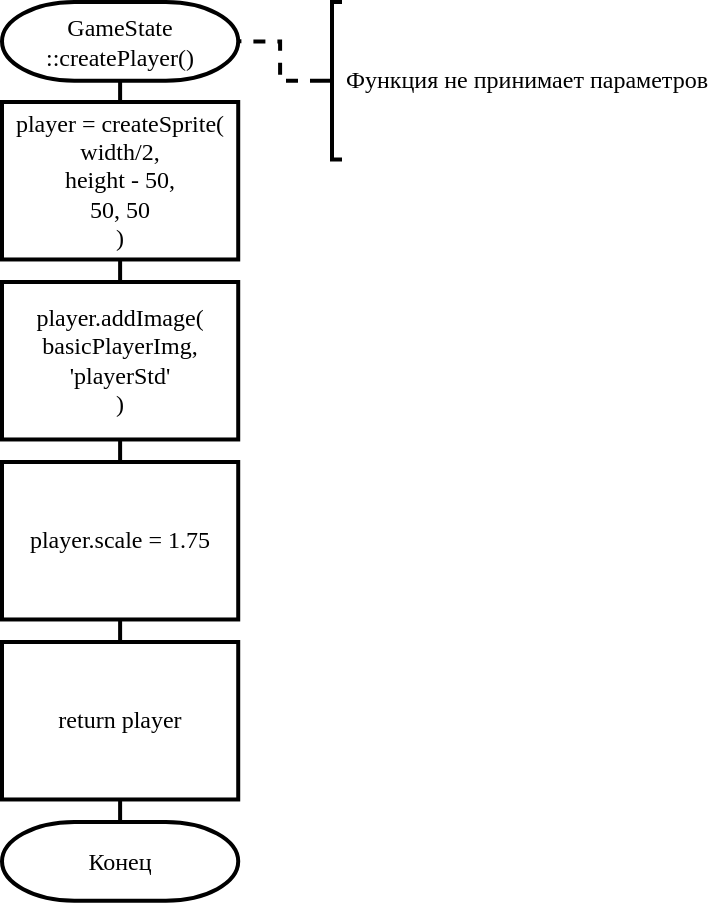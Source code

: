 <mxfile version="14.5.1" type="device"><diagram id="PXbDXv6PO6IcyHZO46gw" name="Page-1"><mxGraphModel dx="285" dy="518" grid="1" gridSize="10" guides="1" tooltips="1" connect="1" arrows="1" fold="1" page="1" pageScale="1" pageWidth="827" pageHeight="1169" math="0" shadow="0"><root><mxCell id="0"/><mxCell id="1" parent="0"/><mxCell id="MT6eyttQ9IvS-aLGHlIm-11" style="edgeStyle=orthogonalEdgeStyle;rounded=0;orthogonalLoop=1;jettySize=auto;html=1;exitX=0.5;exitY=1;exitDx=0;exitDy=0;exitPerimeter=0;entryX=0.5;entryY=0;entryDx=0;entryDy=0;endArrow=none;endFill=0;strokeWidth=2;" edge="1" parent="1" source="MT6eyttQ9IvS-aLGHlIm-1" target="MT6eyttQ9IvS-aLGHlIm-2"><mxGeometry relative="1" as="geometry"/></mxCell><mxCell id="MT6eyttQ9IvS-aLGHlIm-1" value="GameState&lt;br&gt;::createPlayer()" style="strokeWidth=2;html=1;shape=mxgraph.flowchart.terminator;whiteSpace=wrap;fontFamily=Times New Roman;" vertex="1" parent="1"><mxGeometry x="40" y="40" width="118.11" height="39.37" as="geometry"/></mxCell><mxCell id="MT6eyttQ9IvS-aLGHlIm-10" style="edgeStyle=orthogonalEdgeStyle;rounded=0;orthogonalLoop=1;jettySize=auto;html=1;exitX=0.5;exitY=1;exitDx=0;exitDy=0;entryX=0.5;entryY=0;entryDx=0;entryDy=0;endArrow=none;endFill=0;strokeWidth=2;" edge="1" parent="1" source="MT6eyttQ9IvS-aLGHlIm-2" target="MT6eyttQ9IvS-aLGHlIm-3"><mxGeometry relative="1" as="geometry"/></mxCell><mxCell id="MT6eyttQ9IvS-aLGHlIm-2" value="player = createSprite(&lt;br&gt;width/2,&lt;br&gt;height - 50,&lt;br&gt;50, 50&lt;br&gt;)" style="rounded=0;whiteSpace=wrap;html=1;absoluteArcSize=1;arcSize=14;strokeWidth=2;fontFamily=Times New Roman;" vertex="1" parent="1"><mxGeometry x="40" y="90" width="118.11" height="78.74" as="geometry"/></mxCell><mxCell id="MT6eyttQ9IvS-aLGHlIm-9" style="edgeStyle=orthogonalEdgeStyle;rounded=0;orthogonalLoop=1;jettySize=auto;html=1;exitX=0.5;exitY=1;exitDx=0;exitDy=0;entryX=0.5;entryY=0;entryDx=0;entryDy=0;endArrow=none;endFill=0;strokeWidth=2;" edge="1" parent="1" source="MT6eyttQ9IvS-aLGHlIm-3" target="MT6eyttQ9IvS-aLGHlIm-4"><mxGeometry relative="1" as="geometry"/></mxCell><mxCell id="MT6eyttQ9IvS-aLGHlIm-3" value="player.addImage(&lt;br&gt;basicPlayerImg,&lt;br&gt;'playerStd'&lt;br&gt;)" style="rounded=0;whiteSpace=wrap;html=1;absoluteArcSize=1;arcSize=14;strokeWidth=2;fontFamily=Times New Roman;" vertex="1" parent="1"><mxGeometry x="40" y="180" width="118.11" height="78.74" as="geometry"/></mxCell><mxCell id="MT6eyttQ9IvS-aLGHlIm-8" style="edgeStyle=orthogonalEdgeStyle;rounded=0;orthogonalLoop=1;jettySize=auto;html=1;exitX=0.5;exitY=1;exitDx=0;exitDy=0;entryX=0.5;entryY=0;entryDx=0;entryDy=0;endArrow=none;endFill=0;strokeWidth=2;" edge="1" parent="1" source="MT6eyttQ9IvS-aLGHlIm-4" target="MT6eyttQ9IvS-aLGHlIm-5"><mxGeometry relative="1" as="geometry"/></mxCell><mxCell id="MT6eyttQ9IvS-aLGHlIm-4" value="player.scale = 1.75" style="rounded=0;whiteSpace=wrap;html=1;absoluteArcSize=1;arcSize=14;strokeWidth=2;fontFamily=Times New Roman;" vertex="1" parent="1"><mxGeometry x="40" y="270" width="118.11" height="78.74" as="geometry"/></mxCell><mxCell id="MT6eyttQ9IvS-aLGHlIm-7" style="edgeStyle=orthogonalEdgeStyle;rounded=0;orthogonalLoop=1;jettySize=auto;html=1;exitX=0.5;exitY=1;exitDx=0;exitDy=0;entryX=0.5;entryY=0;entryDx=0;entryDy=0;entryPerimeter=0;endArrow=none;endFill=0;strokeWidth=2;" edge="1" parent="1" source="MT6eyttQ9IvS-aLGHlIm-5" target="MT6eyttQ9IvS-aLGHlIm-6"><mxGeometry relative="1" as="geometry"/></mxCell><mxCell id="MT6eyttQ9IvS-aLGHlIm-5" value="return player" style="rounded=0;whiteSpace=wrap;html=1;absoluteArcSize=1;arcSize=14;strokeWidth=2;fontFamily=Times New Roman;" vertex="1" parent="1"><mxGeometry x="40" y="360" width="118.11" height="78.74" as="geometry"/></mxCell><mxCell id="MT6eyttQ9IvS-aLGHlIm-6" value="Конец" style="strokeWidth=2;html=1;shape=mxgraph.flowchart.terminator;whiteSpace=wrap;fontFamily=Times New Roman;" vertex="1" parent="1"><mxGeometry x="40" y="450" width="118.11" height="39.37" as="geometry"/></mxCell><mxCell id="MT6eyttQ9IvS-aLGHlIm-13" style="edgeStyle=orthogonalEdgeStyle;rounded=0;orthogonalLoop=1;jettySize=auto;html=1;exitX=0;exitY=0.5;exitDx=0;exitDy=0;exitPerimeter=0;entryX=1;entryY=0.5;entryDx=0;entryDy=0;entryPerimeter=0;endArrow=none;endFill=0;strokeWidth=2;dashed=1;" edge="1" parent="1" source="MT6eyttQ9IvS-aLGHlIm-12" target="MT6eyttQ9IvS-aLGHlIm-1"><mxGeometry relative="1" as="geometry"/></mxCell><mxCell id="MT6eyttQ9IvS-aLGHlIm-12" value="Функция не принимает параметров" style="strokeWidth=2;html=1;shape=mxgraph.flowchart.annotation_2;align=left;labelPosition=right;pointerEvents=1;rounded=0;fontFamily=Times New Roman;" vertex="1" parent="1"><mxGeometry x="200" y="40" width="10" height="78.74" as="geometry"/></mxCell></root></mxGraphModel></diagram></mxfile>